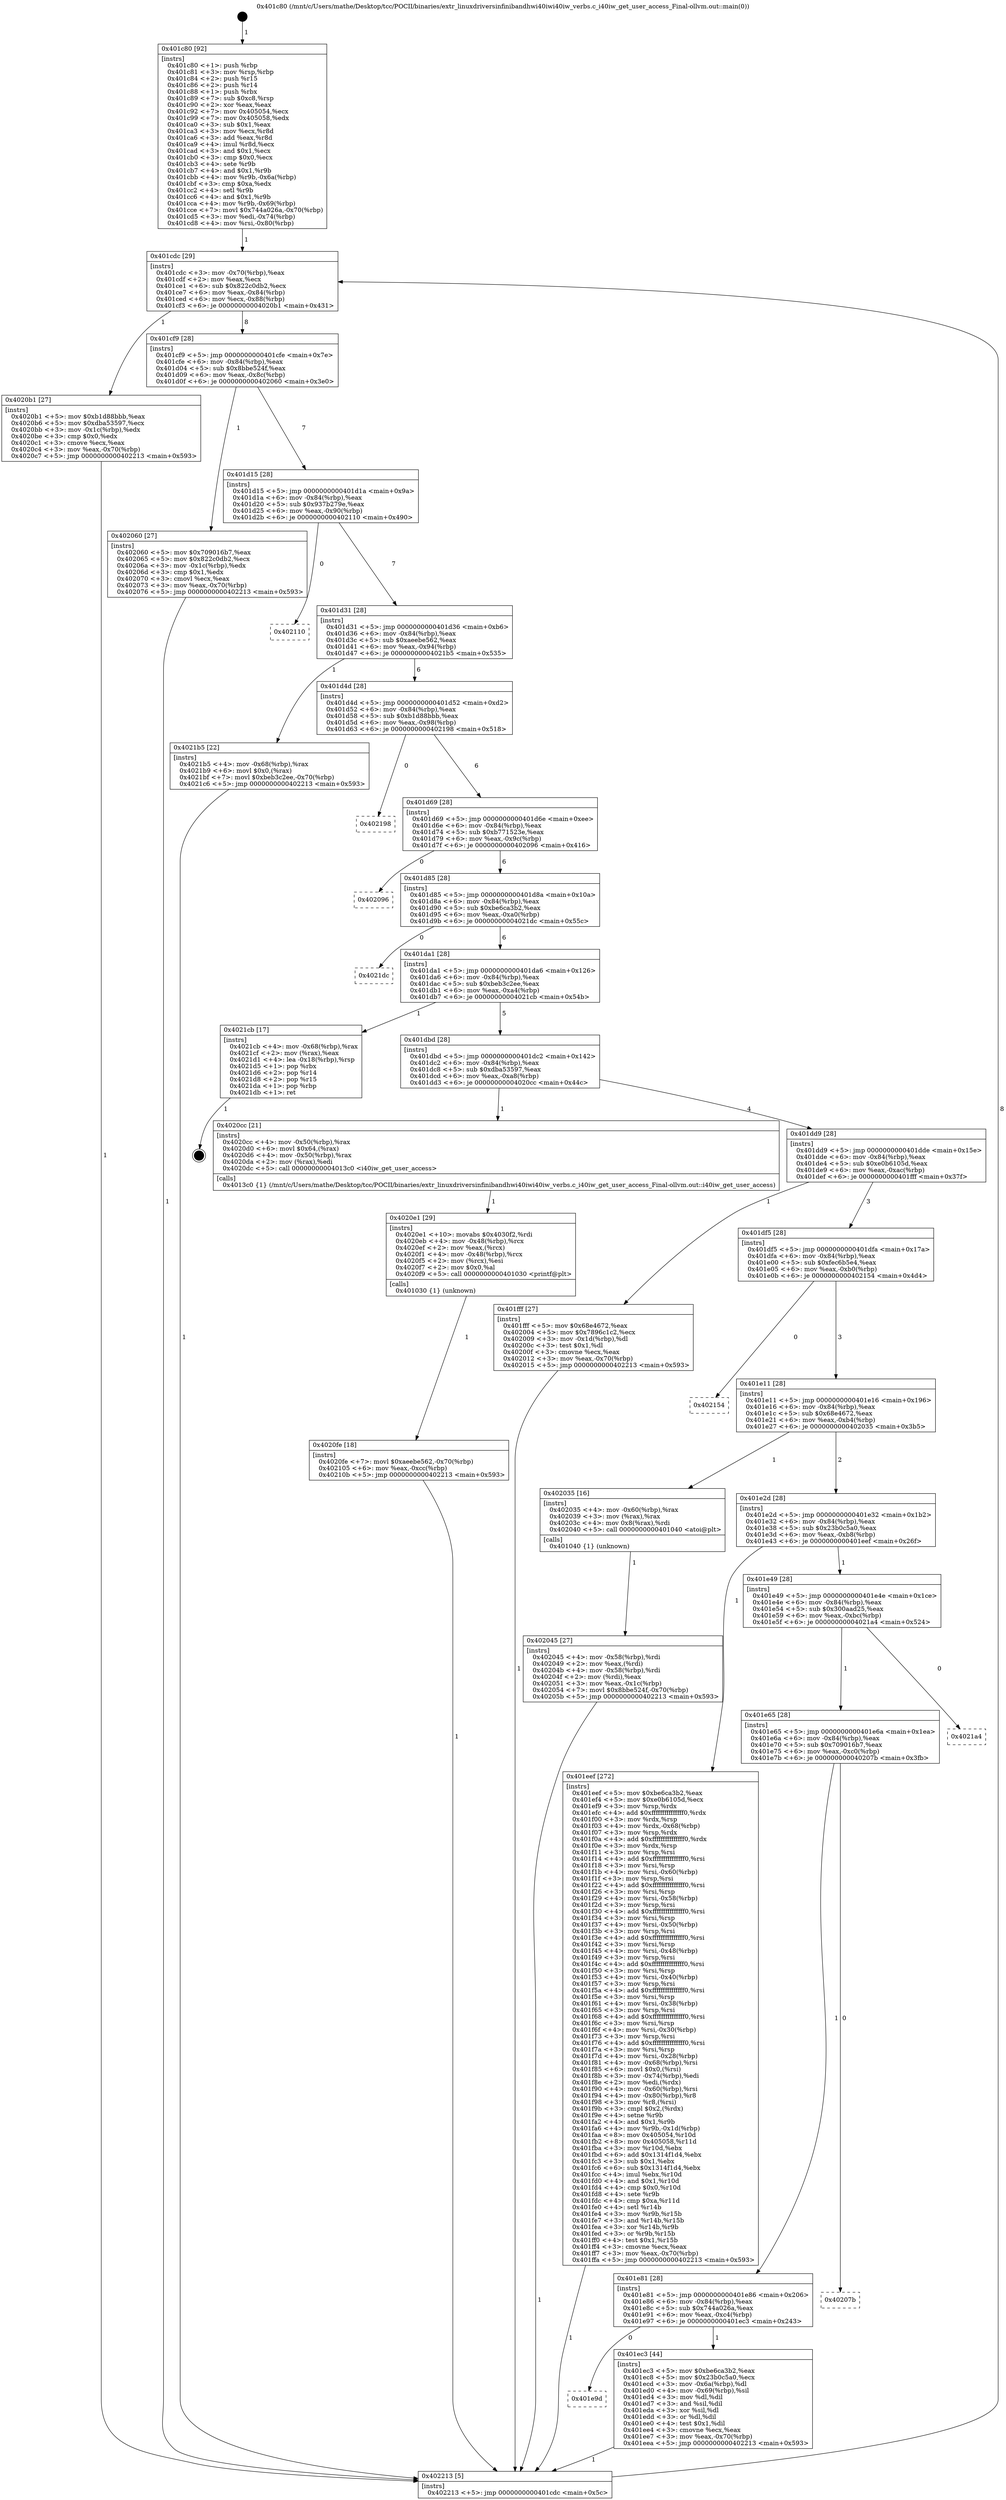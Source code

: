 digraph "0x401c80" {
  label = "0x401c80 (/mnt/c/Users/mathe/Desktop/tcc/POCII/binaries/extr_linuxdriversinfinibandhwi40iwi40iw_verbs.c_i40iw_get_user_access_Final-ollvm.out::main(0))"
  labelloc = "t"
  node[shape=record]

  Entry [label="",width=0.3,height=0.3,shape=circle,fillcolor=black,style=filled]
  "0x401cdc" [label="{
     0x401cdc [29]\l
     | [instrs]\l
     &nbsp;&nbsp;0x401cdc \<+3\>: mov -0x70(%rbp),%eax\l
     &nbsp;&nbsp;0x401cdf \<+2\>: mov %eax,%ecx\l
     &nbsp;&nbsp;0x401ce1 \<+6\>: sub $0x822c0db2,%ecx\l
     &nbsp;&nbsp;0x401ce7 \<+6\>: mov %eax,-0x84(%rbp)\l
     &nbsp;&nbsp;0x401ced \<+6\>: mov %ecx,-0x88(%rbp)\l
     &nbsp;&nbsp;0x401cf3 \<+6\>: je 00000000004020b1 \<main+0x431\>\l
  }"]
  "0x4020b1" [label="{
     0x4020b1 [27]\l
     | [instrs]\l
     &nbsp;&nbsp;0x4020b1 \<+5\>: mov $0xb1d88bbb,%eax\l
     &nbsp;&nbsp;0x4020b6 \<+5\>: mov $0xdba53597,%ecx\l
     &nbsp;&nbsp;0x4020bb \<+3\>: mov -0x1c(%rbp),%edx\l
     &nbsp;&nbsp;0x4020be \<+3\>: cmp $0x0,%edx\l
     &nbsp;&nbsp;0x4020c1 \<+3\>: cmove %ecx,%eax\l
     &nbsp;&nbsp;0x4020c4 \<+3\>: mov %eax,-0x70(%rbp)\l
     &nbsp;&nbsp;0x4020c7 \<+5\>: jmp 0000000000402213 \<main+0x593\>\l
  }"]
  "0x401cf9" [label="{
     0x401cf9 [28]\l
     | [instrs]\l
     &nbsp;&nbsp;0x401cf9 \<+5\>: jmp 0000000000401cfe \<main+0x7e\>\l
     &nbsp;&nbsp;0x401cfe \<+6\>: mov -0x84(%rbp),%eax\l
     &nbsp;&nbsp;0x401d04 \<+5\>: sub $0x8bbe524f,%eax\l
     &nbsp;&nbsp;0x401d09 \<+6\>: mov %eax,-0x8c(%rbp)\l
     &nbsp;&nbsp;0x401d0f \<+6\>: je 0000000000402060 \<main+0x3e0\>\l
  }"]
  Exit [label="",width=0.3,height=0.3,shape=circle,fillcolor=black,style=filled,peripheries=2]
  "0x402060" [label="{
     0x402060 [27]\l
     | [instrs]\l
     &nbsp;&nbsp;0x402060 \<+5\>: mov $0x709016b7,%eax\l
     &nbsp;&nbsp;0x402065 \<+5\>: mov $0x822c0db2,%ecx\l
     &nbsp;&nbsp;0x40206a \<+3\>: mov -0x1c(%rbp),%edx\l
     &nbsp;&nbsp;0x40206d \<+3\>: cmp $0x1,%edx\l
     &nbsp;&nbsp;0x402070 \<+3\>: cmovl %ecx,%eax\l
     &nbsp;&nbsp;0x402073 \<+3\>: mov %eax,-0x70(%rbp)\l
     &nbsp;&nbsp;0x402076 \<+5\>: jmp 0000000000402213 \<main+0x593\>\l
  }"]
  "0x401d15" [label="{
     0x401d15 [28]\l
     | [instrs]\l
     &nbsp;&nbsp;0x401d15 \<+5\>: jmp 0000000000401d1a \<main+0x9a\>\l
     &nbsp;&nbsp;0x401d1a \<+6\>: mov -0x84(%rbp),%eax\l
     &nbsp;&nbsp;0x401d20 \<+5\>: sub $0x937b279e,%eax\l
     &nbsp;&nbsp;0x401d25 \<+6\>: mov %eax,-0x90(%rbp)\l
     &nbsp;&nbsp;0x401d2b \<+6\>: je 0000000000402110 \<main+0x490\>\l
  }"]
  "0x4020fe" [label="{
     0x4020fe [18]\l
     | [instrs]\l
     &nbsp;&nbsp;0x4020fe \<+7\>: movl $0xaeebe562,-0x70(%rbp)\l
     &nbsp;&nbsp;0x402105 \<+6\>: mov %eax,-0xcc(%rbp)\l
     &nbsp;&nbsp;0x40210b \<+5\>: jmp 0000000000402213 \<main+0x593\>\l
  }"]
  "0x402110" [label="{
     0x402110\l
  }", style=dashed]
  "0x401d31" [label="{
     0x401d31 [28]\l
     | [instrs]\l
     &nbsp;&nbsp;0x401d31 \<+5\>: jmp 0000000000401d36 \<main+0xb6\>\l
     &nbsp;&nbsp;0x401d36 \<+6\>: mov -0x84(%rbp),%eax\l
     &nbsp;&nbsp;0x401d3c \<+5\>: sub $0xaeebe562,%eax\l
     &nbsp;&nbsp;0x401d41 \<+6\>: mov %eax,-0x94(%rbp)\l
     &nbsp;&nbsp;0x401d47 \<+6\>: je 00000000004021b5 \<main+0x535\>\l
  }"]
  "0x4020e1" [label="{
     0x4020e1 [29]\l
     | [instrs]\l
     &nbsp;&nbsp;0x4020e1 \<+10\>: movabs $0x4030f2,%rdi\l
     &nbsp;&nbsp;0x4020eb \<+4\>: mov -0x48(%rbp),%rcx\l
     &nbsp;&nbsp;0x4020ef \<+2\>: mov %eax,(%rcx)\l
     &nbsp;&nbsp;0x4020f1 \<+4\>: mov -0x48(%rbp),%rcx\l
     &nbsp;&nbsp;0x4020f5 \<+2\>: mov (%rcx),%esi\l
     &nbsp;&nbsp;0x4020f7 \<+2\>: mov $0x0,%al\l
     &nbsp;&nbsp;0x4020f9 \<+5\>: call 0000000000401030 \<printf@plt\>\l
     | [calls]\l
     &nbsp;&nbsp;0x401030 \{1\} (unknown)\l
  }"]
  "0x4021b5" [label="{
     0x4021b5 [22]\l
     | [instrs]\l
     &nbsp;&nbsp;0x4021b5 \<+4\>: mov -0x68(%rbp),%rax\l
     &nbsp;&nbsp;0x4021b9 \<+6\>: movl $0x0,(%rax)\l
     &nbsp;&nbsp;0x4021bf \<+7\>: movl $0xbeb3c2ee,-0x70(%rbp)\l
     &nbsp;&nbsp;0x4021c6 \<+5\>: jmp 0000000000402213 \<main+0x593\>\l
  }"]
  "0x401d4d" [label="{
     0x401d4d [28]\l
     | [instrs]\l
     &nbsp;&nbsp;0x401d4d \<+5\>: jmp 0000000000401d52 \<main+0xd2\>\l
     &nbsp;&nbsp;0x401d52 \<+6\>: mov -0x84(%rbp),%eax\l
     &nbsp;&nbsp;0x401d58 \<+5\>: sub $0xb1d88bbb,%eax\l
     &nbsp;&nbsp;0x401d5d \<+6\>: mov %eax,-0x98(%rbp)\l
     &nbsp;&nbsp;0x401d63 \<+6\>: je 0000000000402198 \<main+0x518\>\l
  }"]
  "0x402045" [label="{
     0x402045 [27]\l
     | [instrs]\l
     &nbsp;&nbsp;0x402045 \<+4\>: mov -0x58(%rbp),%rdi\l
     &nbsp;&nbsp;0x402049 \<+2\>: mov %eax,(%rdi)\l
     &nbsp;&nbsp;0x40204b \<+4\>: mov -0x58(%rbp),%rdi\l
     &nbsp;&nbsp;0x40204f \<+2\>: mov (%rdi),%eax\l
     &nbsp;&nbsp;0x402051 \<+3\>: mov %eax,-0x1c(%rbp)\l
     &nbsp;&nbsp;0x402054 \<+7\>: movl $0x8bbe524f,-0x70(%rbp)\l
     &nbsp;&nbsp;0x40205b \<+5\>: jmp 0000000000402213 \<main+0x593\>\l
  }"]
  "0x402198" [label="{
     0x402198\l
  }", style=dashed]
  "0x401d69" [label="{
     0x401d69 [28]\l
     | [instrs]\l
     &nbsp;&nbsp;0x401d69 \<+5\>: jmp 0000000000401d6e \<main+0xee\>\l
     &nbsp;&nbsp;0x401d6e \<+6\>: mov -0x84(%rbp),%eax\l
     &nbsp;&nbsp;0x401d74 \<+5\>: sub $0xb771523e,%eax\l
     &nbsp;&nbsp;0x401d79 \<+6\>: mov %eax,-0x9c(%rbp)\l
     &nbsp;&nbsp;0x401d7f \<+6\>: je 0000000000402096 \<main+0x416\>\l
  }"]
  "0x401c80" [label="{
     0x401c80 [92]\l
     | [instrs]\l
     &nbsp;&nbsp;0x401c80 \<+1\>: push %rbp\l
     &nbsp;&nbsp;0x401c81 \<+3\>: mov %rsp,%rbp\l
     &nbsp;&nbsp;0x401c84 \<+2\>: push %r15\l
     &nbsp;&nbsp;0x401c86 \<+2\>: push %r14\l
     &nbsp;&nbsp;0x401c88 \<+1\>: push %rbx\l
     &nbsp;&nbsp;0x401c89 \<+7\>: sub $0xc8,%rsp\l
     &nbsp;&nbsp;0x401c90 \<+2\>: xor %eax,%eax\l
     &nbsp;&nbsp;0x401c92 \<+7\>: mov 0x405054,%ecx\l
     &nbsp;&nbsp;0x401c99 \<+7\>: mov 0x405058,%edx\l
     &nbsp;&nbsp;0x401ca0 \<+3\>: sub $0x1,%eax\l
     &nbsp;&nbsp;0x401ca3 \<+3\>: mov %ecx,%r8d\l
     &nbsp;&nbsp;0x401ca6 \<+3\>: add %eax,%r8d\l
     &nbsp;&nbsp;0x401ca9 \<+4\>: imul %r8d,%ecx\l
     &nbsp;&nbsp;0x401cad \<+3\>: and $0x1,%ecx\l
     &nbsp;&nbsp;0x401cb0 \<+3\>: cmp $0x0,%ecx\l
     &nbsp;&nbsp;0x401cb3 \<+4\>: sete %r9b\l
     &nbsp;&nbsp;0x401cb7 \<+4\>: and $0x1,%r9b\l
     &nbsp;&nbsp;0x401cbb \<+4\>: mov %r9b,-0x6a(%rbp)\l
     &nbsp;&nbsp;0x401cbf \<+3\>: cmp $0xa,%edx\l
     &nbsp;&nbsp;0x401cc2 \<+4\>: setl %r9b\l
     &nbsp;&nbsp;0x401cc6 \<+4\>: and $0x1,%r9b\l
     &nbsp;&nbsp;0x401cca \<+4\>: mov %r9b,-0x69(%rbp)\l
     &nbsp;&nbsp;0x401cce \<+7\>: movl $0x744a026a,-0x70(%rbp)\l
     &nbsp;&nbsp;0x401cd5 \<+3\>: mov %edi,-0x74(%rbp)\l
     &nbsp;&nbsp;0x401cd8 \<+4\>: mov %rsi,-0x80(%rbp)\l
  }"]
  "0x402096" [label="{
     0x402096\l
  }", style=dashed]
  "0x401d85" [label="{
     0x401d85 [28]\l
     | [instrs]\l
     &nbsp;&nbsp;0x401d85 \<+5\>: jmp 0000000000401d8a \<main+0x10a\>\l
     &nbsp;&nbsp;0x401d8a \<+6\>: mov -0x84(%rbp),%eax\l
     &nbsp;&nbsp;0x401d90 \<+5\>: sub $0xbe6ca3b2,%eax\l
     &nbsp;&nbsp;0x401d95 \<+6\>: mov %eax,-0xa0(%rbp)\l
     &nbsp;&nbsp;0x401d9b \<+6\>: je 00000000004021dc \<main+0x55c\>\l
  }"]
  "0x402213" [label="{
     0x402213 [5]\l
     | [instrs]\l
     &nbsp;&nbsp;0x402213 \<+5\>: jmp 0000000000401cdc \<main+0x5c\>\l
  }"]
  "0x4021dc" [label="{
     0x4021dc\l
  }", style=dashed]
  "0x401da1" [label="{
     0x401da1 [28]\l
     | [instrs]\l
     &nbsp;&nbsp;0x401da1 \<+5\>: jmp 0000000000401da6 \<main+0x126\>\l
     &nbsp;&nbsp;0x401da6 \<+6\>: mov -0x84(%rbp),%eax\l
     &nbsp;&nbsp;0x401dac \<+5\>: sub $0xbeb3c2ee,%eax\l
     &nbsp;&nbsp;0x401db1 \<+6\>: mov %eax,-0xa4(%rbp)\l
     &nbsp;&nbsp;0x401db7 \<+6\>: je 00000000004021cb \<main+0x54b\>\l
  }"]
  "0x401e9d" [label="{
     0x401e9d\l
  }", style=dashed]
  "0x4021cb" [label="{
     0x4021cb [17]\l
     | [instrs]\l
     &nbsp;&nbsp;0x4021cb \<+4\>: mov -0x68(%rbp),%rax\l
     &nbsp;&nbsp;0x4021cf \<+2\>: mov (%rax),%eax\l
     &nbsp;&nbsp;0x4021d1 \<+4\>: lea -0x18(%rbp),%rsp\l
     &nbsp;&nbsp;0x4021d5 \<+1\>: pop %rbx\l
     &nbsp;&nbsp;0x4021d6 \<+2\>: pop %r14\l
     &nbsp;&nbsp;0x4021d8 \<+2\>: pop %r15\l
     &nbsp;&nbsp;0x4021da \<+1\>: pop %rbp\l
     &nbsp;&nbsp;0x4021db \<+1\>: ret\l
  }"]
  "0x401dbd" [label="{
     0x401dbd [28]\l
     | [instrs]\l
     &nbsp;&nbsp;0x401dbd \<+5\>: jmp 0000000000401dc2 \<main+0x142\>\l
     &nbsp;&nbsp;0x401dc2 \<+6\>: mov -0x84(%rbp),%eax\l
     &nbsp;&nbsp;0x401dc8 \<+5\>: sub $0xdba53597,%eax\l
     &nbsp;&nbsp;0x401dcd \<+6\>: mov %eax,-0xa8(%rbp)\l
     &nbsp;&nbsp;0x401dd3 \<+6\>: je 00000000004020cc \<main+0x44c\>\l
  }"]
  "0x401ec3" [label="{
     0x401ec3 [44]\l
     | [instrs]\l
     &nbsp;&nbsp;0x401ec3 \<+5\>: mov $0xbe6ca3b2,%eax\l
     &nbsp;&nbsp;0x401ec8 \<+5\>: mov $0x23b0c5a0,%ecx\l
     &nbsp;&nbsp;0x401ecd \<+3\>: mov -0x6a(%rbp),%dl\l
     &nbsp;&nbsp;0x401ed0 \<+4\>: mov -0x69(%rbp),%sil\l
     &nbsp;&nbsp;0x401ed4 \<+3\>: mov %dl,%dil\l
     &nbsp;&nbsp;0x401ed7 \<+3\>: and %sil,%dil\l
     &nbsp;&nbsp;0x401eda \<+3\>: xor %sil,%dl\l
     &nbsp;&nbsp;0x401edd \<+3\>: or %dl,%dil\l
     &nbsp;&nbsp;0x401ee0 \<+4\>: test $0x1,%dil\l
     &nbsp;&nbsp;0x401ee4 \<+3\>: cmovne %ecx,%eax\l
     &nbsp;&nbsp;0x401ee7 \<+3\>: mov %eax,-0x70(%rbp)\l
     &nbsp;&nbsp;0x401eea \<+5\>: jmp 0000000000402213 \<main+0x593\>\l
  }"]
  "0x4020cc" [label="{
     0x4020cc [21]\l
     | [instrs]\l
     &nbsp;&nbsp;0x4020cc \<+4\>: mov -0x50(%rbp),%rax\l
     &nbsp;&nbsp;0x4020d0 \<+6\>: movl $0x64,(%rax)\l
     &nbsp;&nbsp;0x4020d6 \<+4\>: mov -0x50(%rbp),%rax\l
     &nbsp;&nbsp;0x4020da \<+2\>: mov (%rax),%edi\l
     &nbsp;&nbsp;0x4020dc \<+5\>: call 00000000004013c0 \<i40iw_get_user_access\>\l
     | [calls]\l
     &nbsp;&nbsp;0x4013c0 \{1\} (/mnt/c/Users/mathe/Desktop/tcc/POCII/binaries/extr_linuxdriversinfinibandhwi40iwi40iw_verbs.c_i40iw_get_user_access_Final-ollvm.out::i40iw_get_user_access)\l
  }"]
  "0x401dd9" [label="{
     0x401dd9 [28]\l
     | [instrs]\l
     &nbsp;&nbsp;0x401dd9 \<+5\>: jmp 0000000000401dde \<main+0x15e\>\l
     &nbsp;&nbsp;0x401dde \<+6\>: mov -0x84(%rbp),%eax\l
     &nbsp;&nbsp;0x401de4 \<+5\>: sub $0xe0b6105d,%eax\l
     &nbsp;&nbsp;0x401de9 \<+6\>: mov %eax,-0xac(%rbp)\l
     &nbsp;&nbsp;0x401def \<+6\>: je 0000000000401fff \<main+0x37f\>\l
  }"]
  "0x401e81" [label="{
     0x401e81 [28]\l
     | [instrs]\l
     &nbsp;&nbsp;0x401e81 \<+5\>: jmp 0000000000401e86 \<main+0x206\>\l
     &nbsp;&nbsp;0x401e86 \<+6\>: mov -0x84(%rbp),%eax\l
     &nbsp;&nbsp;0x401e8c \<+5\>: sub $0x744a026a,%eax\l
     &nbsp;&nbsp;0x401e91 \<+6\>: mov %eax,-0xc4(%rbp)\l
     &nbsp;&nbsp;0x401e97 \<+6\>: je 0000000000401ec3 \<main+0x243\>\l
  }"]
  "0x401fff" [label="{
     0x401fff [27]\l
     | [instrs]\l
     &nbsp;&nbsp;0x401fff \<+5\>: mov $0x68e4672,%eax\l
     &nbsp;&nbsp;0x402004 \<+5\>: mov $0x7896c1c2,%ecx\l
     &nbsp;&nbsp;0x402009 \<+3\>: mov -0x1d(%rbp),%dl\l
     &nbsp;&nbsp;0x40200c \<+3\>: test $0x1,%dl\l
     &nbsp;&nbsp;0x40200f \<+3\>: cmovne %ecx,%eax\l
     &nbsp;&nbsp;0x402012 \<+3\>: mov %eax,-0x70(%rbp)\l
     &nbsp;&nbsp;0x402015 \<+5\>: jmp 0000000000402213 \<main+0x593\>\l
  }"]
  "0x401df5" [label="{
     0x401df5 [28]\l
     | [instrs]\l
     &nbsp;&nbsp;0x401df5 \<+5\>: jmp 0000000000401dfa \<main+0x17a\>\l
     &nbsp;&nbsp;0x401dfa \<+6\>: mov -0x84(%rbp),%eax\l
     &nbsp;&nbsp;0x401e00 \<+5\>: sub $0xfec6b5e4,%eax\l
     &nbsp;&nbsp;0x401e05 \<+6\>: mov %eax,-0xb0(%rbp)\l
     &nbsp;&nbsp;0x401e0b \<+6\>: je 0000000000402154 \<main+0x4d4\>\l
  }"]
  "0x40207b" [label="{
     0x40207b\l
  }", style=dashed]
  "0x402154" [label="{
     0x402154\l
  }", style=dashed]
  "0x401e11" [label="{
     0x401e11 [28]\l
     | [instrs]\l
     &nbsp;&nbsp;0x401e11 \<+5\>: jmp 0000000000401e16 \<main+0x196\>\l
     &nbsp;&nbsp;0x401e16 \<+6\>: mov -0x84(%rbp),%eax\l
     &nbsp;&nbsp;0x401e1c \<+5\>: sub $0x68e4672,%eax\l
     &nbsp;&nbsp;0x401e21 \<+6\>: mov %eax,-0xb4(%rbp)\l
     &nbsp;&nbsp;0x401e27 \<+6\>: je 0000000000402035 \<main+0x3b5\>\l
  }"]
  "0x401e65" [label="{
     0x401e65 [28]\l
     | [instrs]\l
     &nbsp;&nbsp;0x401e65 \<+5\>: jmp 0000000000401e6a \<main+0x1ea\>\l
     &nbsp;&nbsp;0x401e6a \<+6\>: mov -0x84(%rbp),%eax\l
     &nbsp;&nbsp;0x401e70 \<+5\>: sub $0x709016b7,%eax\l
     &nbsp;&nbsp;0x401e75 \<+6\>: mov %eax,-0xc0(%rbp)\l
     &nbsp;&nbsp;0x401e7b \<+6\>: je 000000000040207b \<main+0x3fb\>\l
  }"]
  "0x402035" [label="{
     0x402035 [16]\l
     | [instrs]\l
     &nbsp;&nbsp;0x402035 \<+4\>: mov -0x60(%rbp),%rax\l
     &nbsp;&nbsp;0x402039 \<+3\>: mov (%rax),%rax\l
     &nbsp;&nbsp;0x40203c \<+4\>: mov 0x8(%rax),%rdi\l
     &nbsp;&nbsp;0x402040 \<+5\>: call 0000000000401040 \<atoi@plt\>\l
     | [calls]\l
     &nbsp;&nbsp;0x401040 \{1\} (unknown)\l
  }"]
  "0x401e2d" [label="{
     0x401e2d [28]\l
     | [instrs]\l
     &nbsp;&nbsp;0x401e2d \<+5\>: jmp 0000000000401e32 \<main+0x1b2\>\l
     &nbsp;&nbsp;0x401e32 \<+6\>: mov -0x84(%rbp),%eax\l
     &nbsp;&nbsp;0x401e38 \<+5\>: sub $0x23b0c5a0,%eax\l
     &nbsp;&nbsp;0x401e3d \<+6\>: mov %eax,-0xb8(%rbp)\l
     &nbsp;&nbsp;0x401e43 \<+6\>: je 0000000000401eef \<main+0x26f\>\l
  }"]
  "0x4021a4" [label="{
     0x4021a4\l
  }", style=dashed]
  "0x401eef" [label="{
     0x401eef [272]\l
     | [instrs]\l
     &nbsp;&nbsp;0x401eef \<+5\>: mov $0xbe6ca3b2,%eax\l
     &nbsp;&nbsp;0x401ef4 \<+5\>: mov $0xe0b6105d,%ecx\l
     &nbsp;&nbsp;0x401ef9 \<+3\>: mov %rsp,%rdx\l
     &nbsp;&nbsp;0x401efc \<+4\>: add $0xfffffffffffffff0,%rdx\l
     &nbsp;&nbsp;0x401f00 \<+3\>: mov %rdx,%rsp\l
     &nbsp;&nbsp;0x401f03 \<+4\>: mov %rdx,-0x68(%rbp)\l
     &nbsp;&nbsp;0x401f07 \<+3\>: mov %rsp,%rdx\l
     &nbsp;&nbsp;0x401f0a \<+4\>: add $0xfffffffffffffff0,%rdx\l
     &nbsp;&nbsp;0x401f0e \<+3\>: mov %rdx,%rsp\l
     &nbsp;&nbsp;0x401f11 \<+3\>: mov %rsp,%rsi\l
     &nbsp;&nbsp;0x401f14 \<+4\>: add $0xfffffffffffffff0,%rsi\l
     &nbsp;&nbsp;0x401f18 \<+3\>: mov %rsi,%rsp\l
     &nbsp;&nbsp;0x401f1b \<+4\>: mov %rsi,-0x60(%rbp)\l
     &nbsp;&nbsp;0x401f1f \<+3\>: mov %rsp,%rsi\l
     &nbsp;&nbsp;0x401f22 \<+4\>: add $0xfffffffffffffff0,%rsi\l
     &nbsp;&nbsp;0x401f26 \<+3\>: mov %rsi,%rsp\l
     &nbsp;&nbsp;0x401f29 \<+4\>: mov %rsi,-0x58(%rbp)\l
     &nbsp;&nbsp;0x401f2d \<+3\>: mov %rsp,%rsi\l
     &nbsp;&nbsp;0x401f30 \<+4\>: add $0xfffffffffffffff0,%rsi\l
     &nbsp;&nbsp;0x401f34 \<+3\>: mov %rsi,%rsp\l
     &nbsp;&nbsp;0x401f37 \<+4\>: mov %rsi,-0x50(%rbp)\l
     &nbsp;&nbsp;0x401f3b \<+3\>: mov %rsp,%rsi\l
     &nbsp;&nbsp;0x401f3e \<+4\>: add $0xfffffffffffffff0,%rsi\l
     &nbsp;&nbsp;0x401f42 \<+3\>: mov %rsi,%rsp\l
     &nbsp;&nbsp;0x401f45 \<+4\>: mov %rsi,-0x48(%rbp)\l
     &nbsp;&nbsp;0x401f49 \<+3\>: mov %rsp,%rsi\l
     &nbsp;&nbsp;0x401f4c \<+4\>: add $0xfffffffffffffff0,%rsi\l
     &nbsp;&nbsp;0x401f50 \<+3\>: mov %rsi,%rsp\l
     &nbsp;&nbsp;0x401f53 \<+4\>: mov %rsi,-0x40(%rbp)\l
     &nbsp;&nbsp;0x401f57 \<+3\>: mov %rsp,%rsi\l
     &nbsp;&nbsp;0x401f5a \<+4\>: add $0xfffffffffffffff0,%rsi\l
     &nbsp;&nbsp;0x401f5e \<+3\>: mov %rsi,%rsp\l
     &nbsp;&nbsp;0x401f61 \<+4\>: mov %rsi,-0x38(%rbp)\l
     &nbsp;&nbsp;0x401f65 \<+3\>: mov %rsp,%rsi\l
     &nbsp;&nbsp;0x401f68 \<+4\>: add $0xfffffffffffffff0,%rsi\l
     &nbsp;&nbsp;0x401f6c \<+3\>: mov %rsi,%rsp\l
     &nbsp;&nbsp;0x401f6f \<+4\>: mov %rsi,-0x30(%rbp)\l
     &nbsp;&nbsp;0x401f73 \<+3\>: mov %rsp,%rsi\l
     &nbsp;&nbsp;0x401f76 \<+4\>: add $0xfffffffffffffff0,%rsi\l
     &nbsp;&nbsp;0x401f7a \<+3\>: mov %rsi,%rsp\l
     &nbsp;&nbsp;0x401f7d \<+4\>: mov %rsi,-0x28(%rbp)\l
     &nbsp;&nbsp;0x401f81 \<+4\>: mov -0x68(%rbp),%rsi\l
     &nbsp;&nbsp;0x401f85 \<+6\>: movl $0x0,(%rsi)\l
     &nbsp;&nbsp;0x401f8b \<+3\>: mov -0x74(%rbp),%edi\l
     &nbsp;&nbsp;0x401f8e \<+2\>: mov %edi,(%rdx)\l
     &nbsp;&nbsp;0x401f90 \<+4\>: mov -0x60(%rbp),%rsi\l
     &nbsp;&nbsp;0x401f94 \<+4\>: mov -0x80(%rbp),%r8\l
     &nbsp;&nbsp;0x401f98 \<+3\>: mov %r8,(%rsi)\l
     &nbsp;&nbsp;0x401f9b \<+3\>: cmpl $0x2,(%rdx)\l
     &nbsp;&nbsp;0x401f9e \<+4\>: setne %r9b\l
     &nbsp;&nbsp;0x401fa2 \<+4\>: and $0x1,%r9b\l
     &nbsp;&nbsp;0x401fa6 \<+4\>: mov %r9b,-0x1d(%rbp)\l
     &nbsp;&nbsp;0x401faa \<+8\>: mov 0x405054,%r10d\l
     &nbsp;&nbsp;0x401fb2 \<+8\>: mov 0x405058,%r11d\l
     &nbsp;&nbsp;0x401fba \<+3\>: mov %r10d,%ebx\l
     &nbsp;&nbsp;0x401fbd \<+6\>: add $0x1314f1d4,%ebx\l
     &nbsp;&nbsp;0x401fc3 \<+3\>: sub $0x1,%ebx\l
     &nbsp;&nbsp;0x401fc6 \<+6\>: sub $0x1314f1d4,%ebx\l
     &nbsp;&nbsp;0x401fcc \<+4\>: imul %ebx,%r10d\l
     &nbsp;&nbsp;0x401fd0 \<+4\>: and $0x1,%r10d\l
     &nbsp;&nbsp;0x401fd4 \<+4\>: cmp $0x0,%r10d\l
     &nbsp;&nbsp;0x401fd8 \<+4\>: sete %r9b\l
     &nbsp;&nbsp;0x401fdc \<+4\>: cmp $0xa,%r11d\l
     &nbsp;&nbsp;0x401fe0 \<+4\>: setl %r14b\l
     &nbsp;&nbsp;0x401fe4 \<+3\>: mov %r9b,%r15b\l
     &nbsp;&nbsp;0x401fe7 \<+3\>: and %r14b,%r15b\l
     &nbsp;&nbsp;0x401fea \<+3\>: xor %r14b,%r9b\l
     &nbsp;&nbsp;0x401fed \<+3\>: or %r9b,%r15b\l
     &nbsp;&nbsp;0x401ff0 \<+4\>: test $0x1,%r15b\l
     &nbsp;&nbsp;0x401ff4 \<+3\>: cmovne %ecx,%eax\l
     &nbsp;&nbsp;0x401ff7 \<+3\>: mov %eax,-0x70(%rbp)\l
     &nbsp;&nbsp;0x401ffa \<+5\>: jmp 0000000000402213 \<main+0x593\>\l
  }"]
  "0x401e49" [label="{
     0x401e49 [28]\l
     | [instrs]\l
     &nbsp;&nbsp;0x401e49 \<+5\>: jmp 0000000000401e4e \<main+0x1ce\>\l
     &nbsp;&nbsp;0x401e4e \<+6\>: mov -0x84(%rbp),%eax\l
     &nbsp;&nbsp;0x401e54 \<+5\>: sub $0x300aad25,%eax\l
     &nbsp;&nbsp;0x401e59 \<+6\>: mov %eax,-0xbc(%rbp)\l
     &nbsp;&nbsp;0x401e5f \<+6\>: je 00000000004021a4 \<main+0x524\>\l
  }"]
  Entry -> "0x401c80" [label=" 1"]
  "0x401cdc" -> "0x4020b1" [label=" 1"]
  "0x401cdc" -> "0x401cf9" [label=" 8"]
  "0x4021cb" -> Exit [label=" 1"]
  "0x401cf9" -> "0x402060" [label=" 1"]
  "0x401cf9" -> "0x401d15" [label=" 7"]
  "0x4021b5" -> "0x402213" [label=" 1"]
  "0x401d15" -> "0x402110" [label=" 0"]
  "0x401d15" -> "0x401d31" [label=" 7"]
  "0x4020fe" -> "0x402213" [label=" 1"]
  "0x401d31" -> "0x4021b5" [label=" 1"]
  "0x401d31" -> "0x401d4d" [label=" 6"]
  "0x4020e1" -> "0x4020fe" [label=" 1"]
  "0x401d4d" -> "0x402198" [label=" 0"]
  "0x401d4d" -> "0x401d69" [label=" 6"]
  "0x4020cc" -> "0x4020e1" [label=" 1"]
  "0x401d69" -> "0x402096" [label=" 0"]
  "0x401d69" -> "0x401d85" [label=" 6"]
  "0x402060" -> "0x402213" [label=" 1"]
  "0x401d85" -> "0x4021dc" [label=" 0"]
  "0x401d85" -> "0x401da1" [label=" 6"]
  "0x402045" -> "0x402213" [label=" 1"]
  "0x401da1" -> "0x4021cb" [label=" 1"]
  "0x401da1" -> "0x401dbd" [label=" 5"]
  "0x402035" -> "0x402045" [label=" 1"]
  "0x401dbd" -> "0x4020cc" [label=" 1"]
  "0x401dbd" -> "0x401dd9" [label=" 4"]
  "0x401fff" -> "0x402213" [label=" 1"]
  "0x401dd9" -> "0x401fff" [label=" 1"]
  "0x401dd9" -> "0x401df5" [label=" 3"]
  "0x4020b1" -> "0x402213" [label=" 1"]
  "0x401df5" -> "0x402154" [label=" 0"]
  "0x401df5" -> "0x401e11" [label=" 3"]
  "0x402213" -> "0x401cdc" [label=" 8"]
  "0x401e11" -> "0x402035" [label=" 1"]
  "0x401e11" -> "0x401e2d" [label=" 2"]
  "0x401ec3" -> "0x402213" [label=" 1"]
  "0x401e2d" -> "0x401eef" [label=" 1"]
  "0x401e2d" -> "0x401e49" [label=" 1"]
  "0x401e81" -> "0x401e9d" [label=" 0"]
  "0x401e49" -> "0x4021a4" [label=" 0"]
  "0x401e49" -> "0x401e65" [label=" 1"]
  "0x401c80" -> "0x401cdc" [label=" 1"]
  "0x401e65" -> "0x40207b" [label=" 0"]
  "0x401e65" -> "0x401e81" [label=" 1"]
  "0x401eef" -> "0x402213" [label=" 1"]
  "0x401e81" -> "0x401ec3" [label=" 1"]
}
